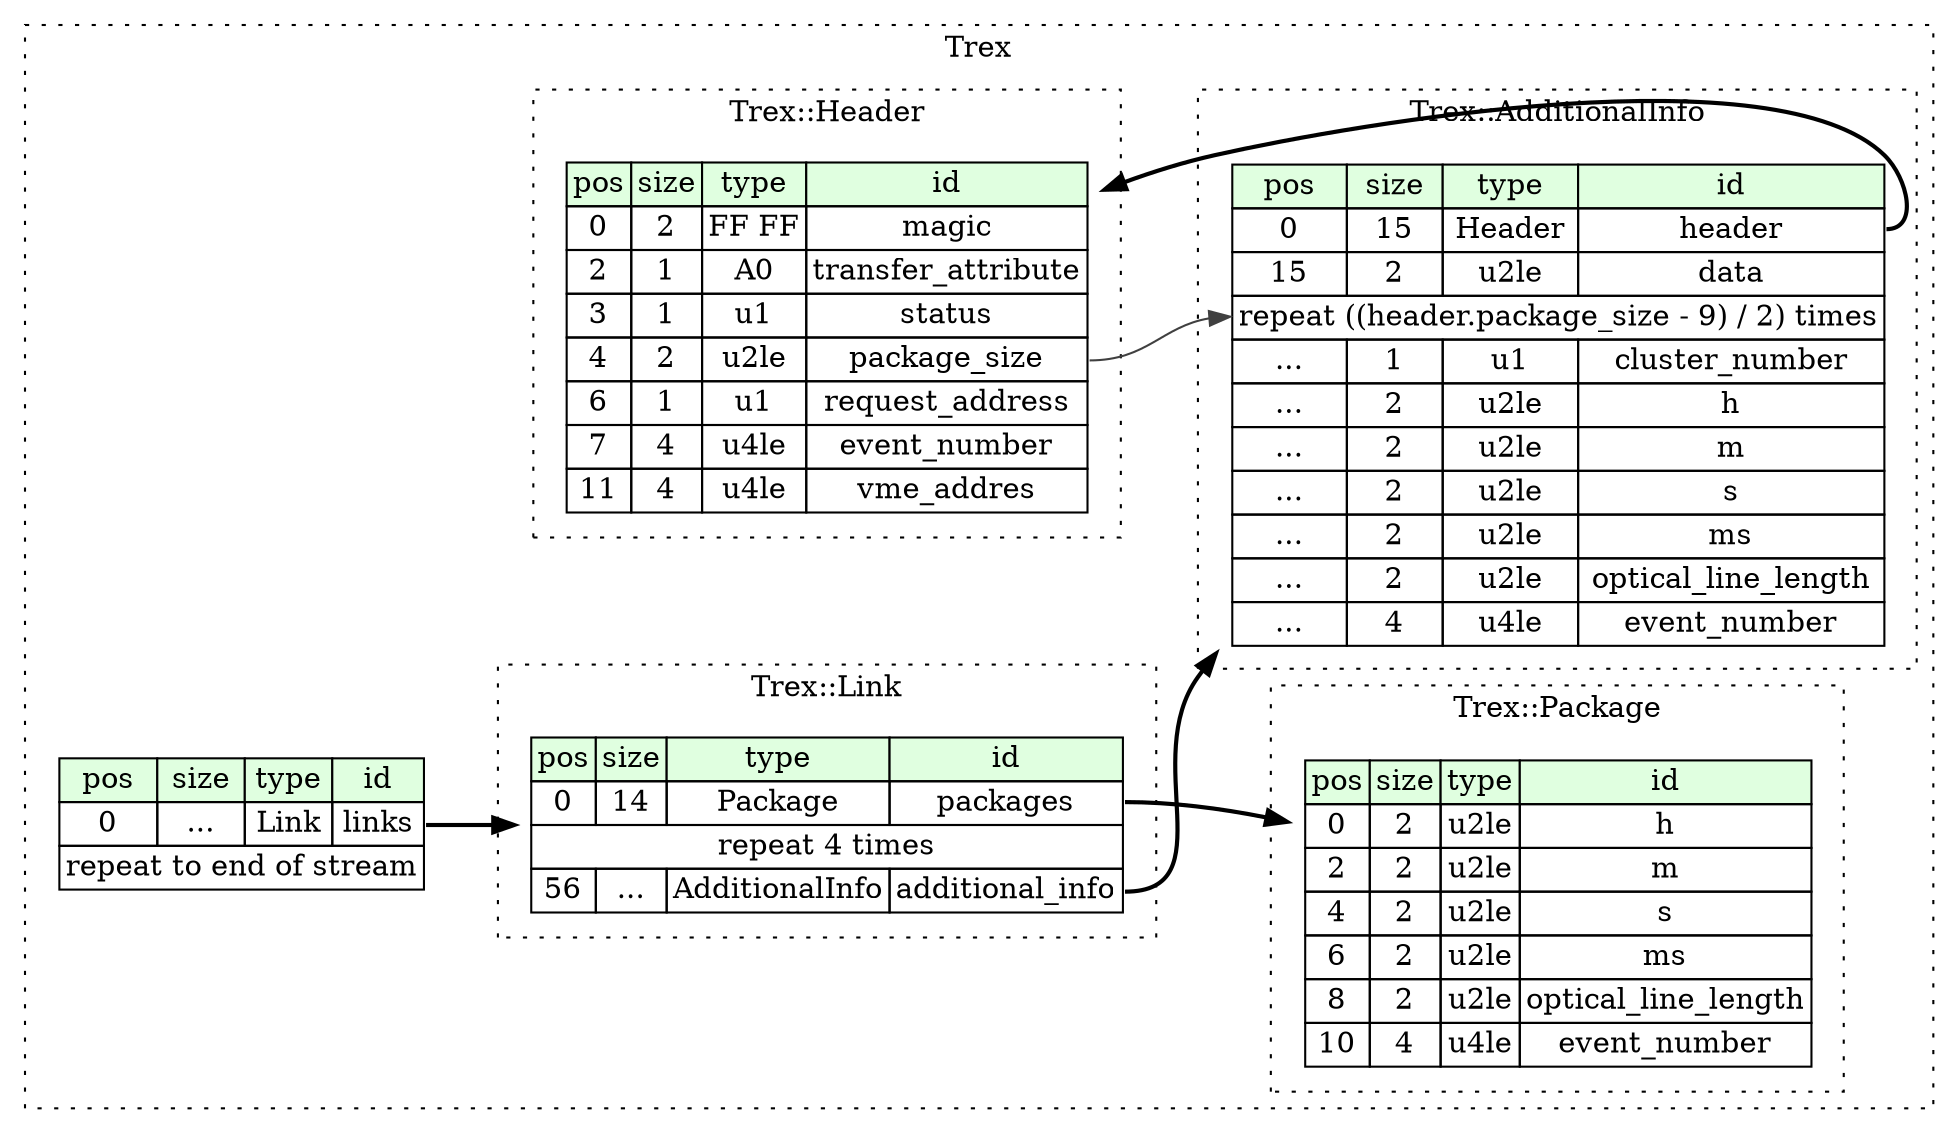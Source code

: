 digraph {
	rankdir=LR;
	node [shape=plaintext];
	subgraph cluster__trex {
		label="Trex";
		graph[style=dotted];

		trex__seq [label=<<TABLE BORDER="0" CELLBORDER="1" CELLSPACING="0">
			<TR><TD BGCOLOR="#E0FFE0">pos</TD><TD BGCOLOR="#E0FFE0">size</TD><TD BGCOLOR="#E0FFE0">type</TD><TD BGCOLOR="#E0FFE0">id</TD></TR>
			<TR><TD PORT="links_pos">0</TD><TD PORT="links_size">...</TD><TD>Link</TD><TD PORT="links_type">links</TD></TR>
			<TR><TD COLSPAN="4" PORT="links__repeat">repeat to end of stream</TD></TR>
		</TABLE>>];
		subgraph cluster__link {
			label="Trex::Link";
			graph[style=dotted];

			link__seq [label=<<TABLE BORDER="0" CELLBORDER="1" CELLSPACING="0">
				<TR><TD BGCOLOR="#E0FFE0">pos</TD><TD BGCOLOR="#E0FFE0">size</TD><TD BGCOLOR="#E0FFE0">type</TD><TD BGCOLOR="#E0FFE0">id</TD></TR>
				<TR><TD PORT="packages_pos">0</TD><TD PORT="packages_size">14</TD><TD>Package</TD><TD PORT="packages_type">packages</TD></TR>
				<TR><TD COLSPAN="4" PORT="packages__repeat">repeat 4 times</TD></TR>
				<TR><TD PORT="additional_info_pos">56</TD><TD PORT="additional_info_size">...</TD><TD>AdditionalInfo</TD><TD PORT="additional_info_type">additional_info</TD></TR>
			</TABLE>>];
		}
		subgraph cluster__package {
			label="Trex::Package";
			graph[style=dotted];

			package__seq [label=<<TABLE BORDER="0" CELLBORDER="1" CELLSPACING="0">
				<TR><TD BGCOLOR="#E0FFE0">pos</TD><TD BGCOLOR="#E0FFE0">size</TD><TD BGCOLOR="#E0FFE0">type</TD><TD BGCOLOR="#E0FFE0">id</TD></TR>
				<TR><TD PORT="h_pos">0</TD><TD PORT="h_size">2</TD><TD>u2le</TD><TD PORT="h_type">h</TD></TR>
				<TR><TD PORT="m_pos">2</TD><TD PORT="m_size">2</TD><TD>u2le</TD><TD PORT="m_type">m</TD></TR>
				<TR><TD PORT="s_pos">4</TD><TD PORT="s_size">2</TD><TD>u2le</TD><TD PORT="s_type">s</TD></TR>
				<TR><TD PORT="ms_pos">6</TD><TD PORT="ms_size">2</TD><TD>u2le</TD><TD PORT="ms_type">ms</TD></TR>
				<TR><TD PORT="optical_line_length_pos">8</TD><TD PORT="optical_line_length_size">2</TD><TD>u2le</TD><TD PORT="optical_line_length_type">optical_line_length</TD></TR>
				<TR><TD PORT="event_number_pos">10</TD><TD PORT="event_number_size">4</TD><TD>u4le</TD><TD PORT="event_number_type">event_number</TD></TR>
			</TABLE>>];
		}
		subgraph cluster__header {
			label="Trex::Header";
			graph[style=dotted];

			header__seq [label=<<TABLE BORDER="0" CELLBORDER="1" CELLSPACING="0">
				<TR><TD BGCOLOR="#E0FFE0">pos</TD><TD BGCOLOR="#E0FFE0">size</TD><TD BGCOLOR="#E0FFE0">type</TD><TD BGCOLOR="#E0FFE0">id</TD></TR>
				<TR><TD PORT="magic_pos">0</TD><TD PORT="magic_size">2</TD><TD>FF FF</TD><TD PORT="magic_type">magic</TD></TR>
				<TR><TD PORT="transfer_attribute_pos">2</TD><TD PORT="transfer_attribute_size">1</TD><TD>A0</TD><TD PORT="transfer_attribute_type">transfer_attribute</TD></TR>
				<TR><TD PORT="status_pos">3</TD><TD PORT="status_size">1</TD><TD>u1</TD><TD PORT="status_type">status</TD></TR>
				<TR><TD PORT="package_size_pos">4</TD><TD PORT="package_size_size">2</TD><TD>u2le</TD><TD PORT="package_size_type">package_size</TD></TR>
				<TR><TD PORT="request_address_pos">6</TD><TD PORT="request_address_size">1</TD><TD>u1</TD><TD PORT="request_address_type">request_address</TD></TR>
				<TR><TD PORT="event_number_pos">7</TD><TD PORT="event_number_size">4</TD><TD>u4le</TD><TD PORT="event_number_type">event_number</TD></TR>
				<TR><TD PORT="vme_addres_pos">11</TD><TD PORT="vme_addres_size">4</TD><TD>u4le</TD><TD PORT="vme_addres_type">vme_addres</TD></TR>
			</TABLE>>];
		}
		subgraph cluster__additional_info {
			label="Trex::AdditionalInfo";
			graph[style=dotted];

			additional_info__seq [label=<<TABLE BORDER="0" CELLBORDER="1" CELLSPACING="0">
				<TR><TD BGCOLOR="#E0FFE0">pos</TD><TD BGCOLOR="#E0FFE0">size</TD><TD BGCOLOR="#E0FFE0">type</TD><TD BGCOLOR="#E0FFE0">id</TD></TR>
				<TR><TD PORT="header_pos">0</TD><TD PORT="header_size">15</TD><TD>Header</TD><TD PORT="header_type">header</TD></TR>
				<TR><TD PORT="data_pos">15</TD><TD PORT="data_size">2</TD><TD>u2le</TD><TD PORT="data_type">data</TD></TR>
				<TR><TD COLSPAN="4" PORT="data__repeat">repeat ((header.package_size - 9) / 2) times</TD></TR>
				<TR><TD PORT="cluster_number_pos">...</TD><TD PORT="cluster_number_size">1</TD><TD>u1</TD><TD PORT="cluster_number_type">cluster_number</TD></TR>
				<TR><TD PORT="h_pos">...</TD><TD PORT="h_size">2</TD><TD>u2le</TD><TD PORT="h_type">h</TD></TR>
				<TR><TD PORT="m_pos">...</TD><TD PORT="m_size">2</TD><TD>u2le</TD><TD PORT="m_type">m</TD></TR>
				<TR><TD PORT="s_pos">...</TD><TD PORT="s_size">2</TD><TD>u2le</TD><TD PORT="s_type">s</TD></TR>
				<TR><TD PORT="ms_pos">...</TD><TD PORT="ms_size">2</TD><TD>u2le</TD><TD PORT="ms_type">ms</TD></TR>
				<TR><TD PORT="optical_line_length_pos">...</TD><TD PORT="optical_line_length_size">2</TD><TD>u2le</TD><TD PORT="optical_line_length_type">optical_line_length</TD></TR>
				<TR><TD PORT="event_number_pos">...</TD><TD PORT="event_number_size">4</TD><TD>u4le</TD><TD PORT="event_number_type">event_number</TD></TR>
			</TABLE>>];
		}
	}
	trex__seq:links_type -> link__seq [style=bold];
	link__seq:packages_type -> package__seq [style=bold];
	link__seq:additional_info_type -> additional_info__seq [style=bold];
	additional_info__seq:header_type -> header__seq [style=bold];
	header__seq:package_size_type -> additional_info__seq:data__repeat [color="#404040"];
}
